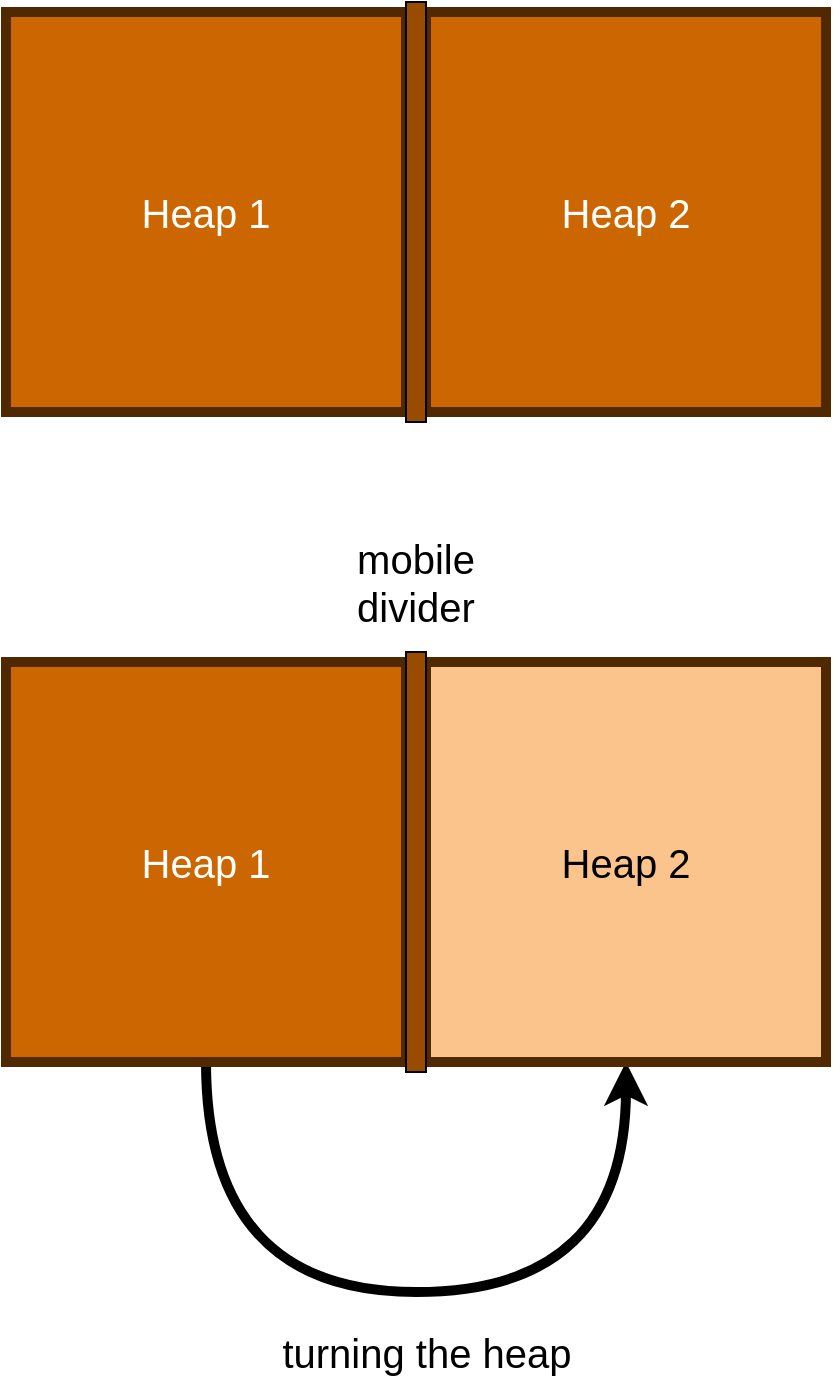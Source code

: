 <mxfile version="20.3.0" type="device"><diagram id="JuMgNUHgnkUyh9UPquMh" name="Page-1"><mxGraphModel dx="1929" dy="857" grid="1" gridSize="10" guides="1" tooltips="1" connect="1" arrows="1" fold="1" page="1" pageScale="1" pageWidth="827" pageHeight="1169" math="0" shadow="0"><root><mxCell id="0"/><mxCell id="1" parent="0"/><mxCell id="wM8m5m0eKxdxkjeeUxvH-1" value="Heap 1" style="whiteSpace=wrap;html=1;aspect=fixed;fillColor=#CC6600;fontColor=#FFFFFF;fontSize=20;strokeColor=#512901;strokeWidth=5;" parent="1" vertex="1"><mxGeometry x="-780" y="200" width="200" height="200" as="geometry"/></mxCell><mxCell id="fTNq3suDJhBLJMaPAWTa-1" value="Heap 2" style="whiteSpace=wrap;html=1;aspect=fixed;fillColor=#CC6600;fontColor=#FFFFFF;fontSize=20;strokeColor=#512901;strokeWidth=5;" vertex="1" parent="1"><mxGeometry x="-570" y="200" width="200" height="200" as="geometry"/></mxCell><mxCell id="fTNq3suDJhBLJMaPAWTa-4" value="" style="rounded=0;whiteSpace=wrap;html=1;fillColor=#994C00;" vertex="1" parent="1"><mxGeometry x="-580" y="195" width="10" height="210" as="geometry"/></mxCell><mxCell id="fTNq3suDJhBLJMaPAWTa-16" value="turning the heap" style="edgeStyle=orthogonalEdgeStyle;rounded=0;orthogonalLoop=1;jettySize=auto;html=1;exitX=0.5;exitY=1;exitDx=0;exitDy=0;entryX=0.5;entryY=1;entryDx=0;entryDy=0;fontSize=20;fontColor=#000000;curved=1;strokeWidth=5;" edge="1" parent="1" source="fTNq3suDJhBLJMaPAWTa-7" target="fTNq3suDJhBLJMaPAWTa-8"><mxGeometry x="0.023" y="-30" relative="1" as="geometry"><Array as="points"><mxPoint x="-680" y="840"/><mxPoint x="-470" y="840"/></Array><mxPoint as="offset"/></mxGeometry></mxCell><mxCell id="fTNq3suDJhBLJMaPAWTa-7" value="Heap 1" style="whiteSpace=wrap;html=1;aspect=fixed;fillColor=#CC6600;fontColor=#FFFFFF;fontSize=20;strokeWidth=5;strokeColor=#512901;" vertex="1" parent="1"><mxGeometry x="-780" y="525" width="200" height="200" as="geometry"/></mxCell><mxCell id="fTNq3suDJhBLJMaPAWTa-8" value="Heap 2" style="whiteSpace=wrap;html=1;aspect=fixed;fillColor=#FCC48D;fontColor=#000000;fontSize=20;strokeWidth=5;strokeColor=#512901;" vertex="1" parent="1"><mxGeometry x="-570" y="525" width="200" height="200" as="geometry"/></mxCell><mxCell id="fTNq3suDJhBLJMaPAWTa-11" value="" style="rounded=0;whiteSpace=wrap;html=1;fillColor=#994C00;" vertex="1" parent="1"><mxGeometry x="-580" y="520" width="10" height="210" as="geometry"/></mxCell><mxCell id="fTNq3suDJhBLJMaPAWTa-18" value="mobile divider" style="text;html=1;strokeColor=none;fillColor=none;align=center;verticalAlign=middle;whiteSpace=wrap;rounded=0;fontSize=20;fontColor=#000000;" vertex="1" parent="1"><mxGeometry x="-605" y="470" width="60" height="30" as="geometry"/></mxCell></root></mxGraphModel></diagram></mxfile>
